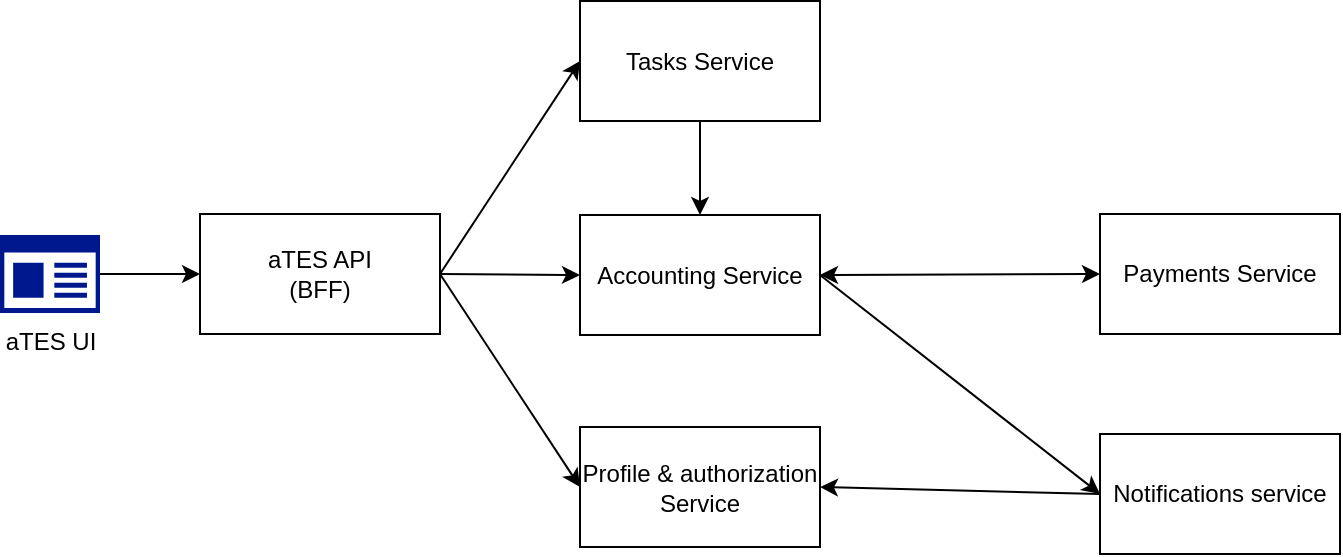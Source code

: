 <mxfile version="15.5.4" type="github">
  <diagram id="PKJcpfp9fHlz8DO3ZgGk" name="Page-1">
    <mxGraphModel dx="1185" dy="1796" grid="1" gridSize="10" guides="1" tooltips="1" connect="1" arrows="1" fold="1" page="1" pageScale="1" pageWidth="827" pageHeight="1169" math="0" shadow="0">
      <root>
        <mxCell id="0" />
        <mxCell id="1" parent="0" />
        <mxCell id="3Mw3wMPNelG5Jn2YJyQV-1" value="Profile &amp;amp; authorization Service" style="rounded=0;whiteSpace=wrap;html=1;" parent="1" vertex="1">
          <mxGeometry x="310" y="-723.5" width="120" height="60" as="geometry" />
        </mxCell>
        <mxCell id="3Mw3wMPNelG5Jn2YJyQV-93" value="" style="endArrow=classic;startArrow=classic;html=1;entryX=0;entryY=0.5;entryDx=0;entryDy=0;exitX=1;exitY=0.5;exitDx=0;exitDy=0;" parent="1" source="3Mw3wMPNelG5Jn2YJyQV-60" target="32Tapo_GccJvilDsEZV3-38" edge="1">
          <mxGeometry width="50" height="50" relative="1" as="geometry">
            <mxPoint x="400" y="-556" as="sourcePoint" />
            <mxPoint x="640" y="-40" as="targetPoint" />
          </mxGeometry>
        </mxCell>
        <mxCell id="32Tapo_GccJvilDsEZV3-1" style="rounded=0;orthogonalLoop=1;jettySize=auto;html=1;exitX=1;exitY=0.5;exitDx=0;exitDy=0;entryX=0;entryY=0.5;entryDx=0;entryDy=0;" edge="1" parent="1" source="32Tapo_GccJvilDsEZV3-89" target="3Mw3wMPNelG5Jn2YJyQV-1">
          <mxGeometry relative="1" as="geometry">
            <mxPoint x="220" y="-624.0" as="sourcePoint" />
          </mxGeometry>
        </mxCell>
        <mxCell id="32Tapo_GccJvilDsEZV3-38" value="Payments Service" style="rounded=0;whiteSpace=wrap;html=1;align=center;" vertex="1" parent="1">
          <mxGeometry x="570" y="-830" width="120" height="60" as="geometry" />
        </mxCell>
        <mxCell id="32Tapo_GccJvilDsEZV3-54" value="aTES UI" style="aspect=fixed;pointerEvents=1;shadow=0;dashed=0;html=1;strokeColor=none;labelPosition=center;verticalLabelPosition=bottom;verticalAlign=top;align=center;fillColor=#00188D;shape=mxgraph.mscae.enterprise.app_generic" vertex="1" parent="1">
          <mxGeometry x="20" y="-819.5" width="50" height="39" as="geometry" />
        </mxCell>
        <mxCell id="32Tapo_GccJvilDsEZV3-61" style="edgeStyle=none;rounded=0;orthogonalLoop=1;jettySize=auto;html=1;exitX=1;exitY=0.5;exitDx=0;exitDy=0;entryX=0;entryY=0.5;entryDx=0;entryDy=0;exitPerimeter=0;" edge="1" parent="1" source="32Tapo_GccJvilDsEZV3-54" target="32Tapo_GccJvilDsEZV3-89">
          <mxGeometry relative="1" as="geometry">
            <mxPoint x="190" y="-759.5" as="sourcePoint" />
          </mxGeometry>
        </mxCell>
        <mxCell id="32Tapo_GccJvilDsEZV3-63" style="edgeStyle=none;rounded=0;orthogonalLoop=1;jettySize=auto;html=1;exitX=1;exitY=0.5;exitDx=0;exitDy=0;entryX=0;entryY=0.5;entryDx=0;entryDy=0;" edge="1" parent="1" source="32Tapo_GccJvilDsEZV3-89" target="3Mw3wMPNelG5Jn2YJyQV-60">
          <mxGeometry relative="1" as="geometry">
            <mxPoint x="220" y="-869.5" as="sourcePoint" />
          </mxGeometry>
        </mxCell>
        <mxCell id="32Tapo_GccJvilDsEZV3-74" style="edgeStyle=none;rounded=0;orthogonalLoop=1;jettySize=auto;html=1;exitX=0.5;exitY=1;exitDx=0;exitDy=0;entryX=0.5;entryY=0;entryDx=0;entryDy=0;" edge="1" parent="1" source="3Mw3wMPNelG5Jn2YJyQV-8" target="3Mw3wMPNelG5Jn2YJyQV-60">
          <mxGeometry relative="1" as="geometry">
            <mxPoint x="410" y="-636.5" as="targetPoint" />
          </mxGeometry>
        </mxCell>
        <mxCell id="3Mw3wMPNelG5Jn2YJyQV-8" value="&lt;div&gt;Tasks Service&lt;/div&gt;" style="rounded=0;whiteSpace=wrap;html=1;" parent="1" vertex="1">
          <mxGeometry x="310" y="-936.5" width="120" height="60" as="geometry" />
        </mxCell>
        <mxCell id="3Mw3wMPNelG5Jn2YJyQV-60" value="Accounting Service" style="rounded=0;whiteSpace=wrap;html=1;" parent="1" vertex="1">
          <mxGeometry x="310" y="-829.5" width="120" height="60" as="geometry" />
        </mxCell>
        <mxCell id="32Tapo_GccJvilDsEZV3-84" style="edgeStyle=none;rounded=0;orthogonalLoop=1;jettySize=auto;html=1;exitX=0;exitY=0.5;exitDx=0;exitDy=0;entryX=1;entryY=0.5;entryDx=0;entryDy=0;" edge="1" parent="1" source="32Tapo_GccJvilDsEZV3-77" target="3Mw3wMPNelG5Jn2YJyQV-1">
          <mxGeometry relative="1" as="geometry" />
        </mxCell>
        <mxCell id="32Tapo_GccJvilDsEZV3-77" value="Notifications service" style="rounded=0;whiteSpace=wrap;html=1;" vertex="1" parent="1">
          <mxGeometry x="570" y="-720" width="120" height="60" as="geometry" />
        </mxCell>
        <mxCell id="32Tapo_GccJvilDsEZV3-78" value="" style="endArrow=classic;html=1;rounded=0;exitX=1;exitY=0.5;exitDx=0;exitDy=0;entryX=0;entryY=0.5;entryDx=0;entryDy=0;" edge="1" parent="1" source="3Mw3wMPNelG5Jn2YJyQV-60" target="32Tapo_GccJvilDsEZV3-77">
          <mxGeometry width="50" height="50" relative="1" as="geometry">
            <mxPoint x="460" y="-700" as="sourcePoint" />
            <mxPoint x="510" y="-750" as="targetPoint" />
          </mxGeometry>
        </mxCell>
        <mxCell id="32Tapo_GccJvilDsEZV3-90" style="rounded=0;orthogonalLoop=1;jettySize=auto;html=1;exitX=1;exitY=0.5;exitDx=0;exitDy=0;entryX=0;entryY=0.5;entryDx=0;entryDy=0;" edge="1" parent="1" source="32Tapo_GccJvilDsEZV3-89" target="3Mw3wMPNelG5Jn2YJyQV-8">
          <mxGeometry relative="1" as="geometry" />
        </mxCell>
        <mxCell id="32Tapo_GccJvilDsEZV3-89" value="&lt;div&gt;aTES API&lt;/div&gt;&lt;div&gt;(BFF)&lt;/div&gt;" style="rounded=0;whiteSpace=wrap;html=1;align=center;" vertex="1" parent="1">
          <mxGeometry x="120" y="-830" width="120" height="60" as="geometry" />
        </mxCell>
      </root>
    </mxGraphModel>
  </diagram>
</mxfile>
